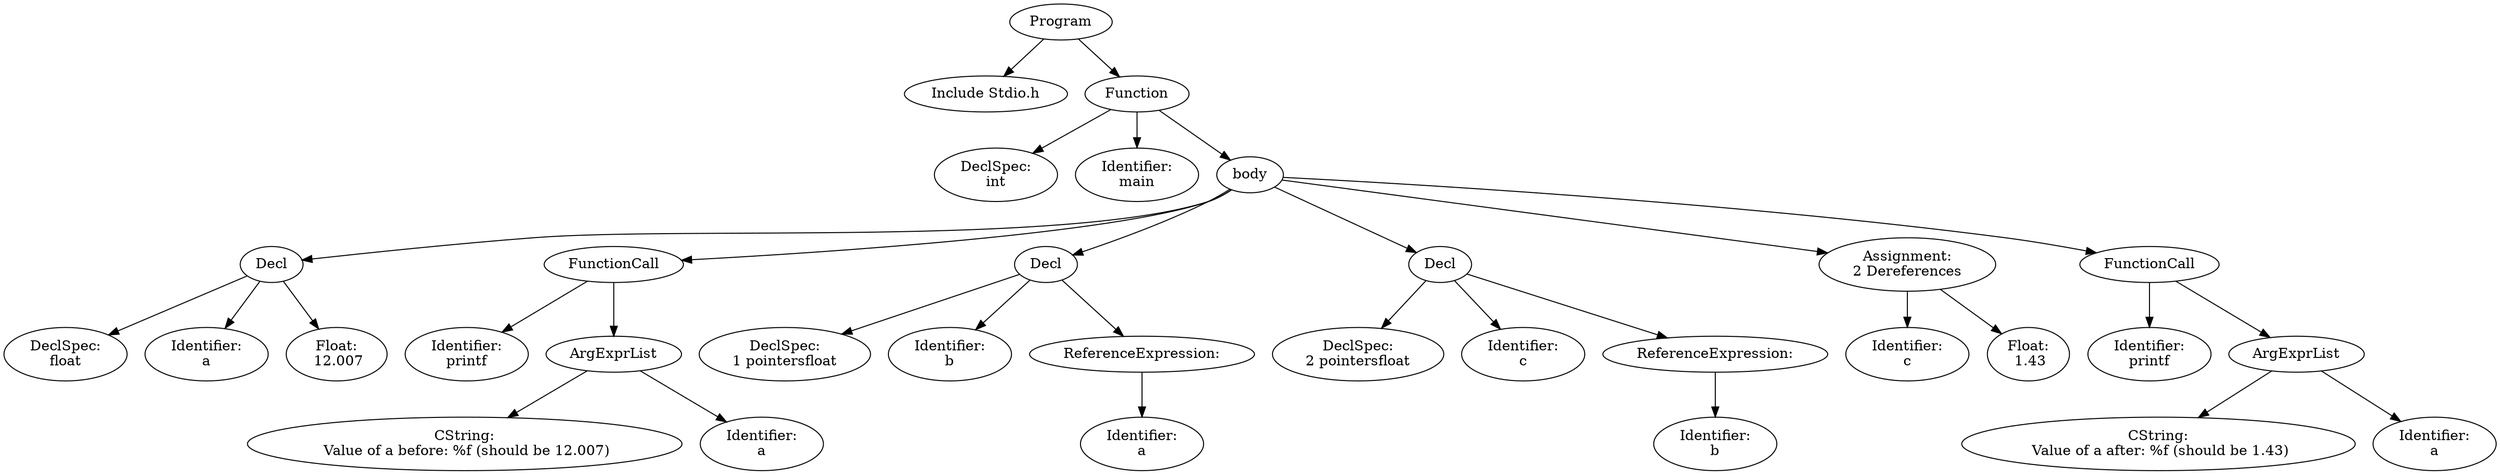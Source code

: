digraph G {
0 [label="Program"];
0 -> 1;
1[label="Include Stdio.h"];
0 -> 2;
2 [label="Function"];
 2->3;
3 [label = "DeclSpec:
int"];
2->4;
4[label="Identifier:
main"];
2->5;
5[ label = "body"];
5->6;
6 [label="Decl" ];
6->7;
7 [label = "DeclSpec:
float"];
6->8;
8[label="Identifier:
a"];
6->9;
9[label="Float:
 12.007"];
5->11;
11 [ label = "FunctionCall"];
11->12;
12[label="Identifier:
printf"];
11->13;
13 [ label = "ArgExprList"];
13->14;
14[label="CString:
 Value of a before: %f (should be 12.007)\n"];
13->15;
15[label="Identifier:
a"];
5->16;
16 [label="Decl" ];
16->17;
17 [label = "DeclSpec:
1 pointersfloat"];
16->18;
18[label="Identifier:
b"];
16->19;
19 [ label = "ReferenceExpression:
"];
19->20;
20[label="Identifier:
a"];
5->21;
21 [label="Decl" ];
21->22;
22 [label = "DeclSpec:
2 pointersfloat"];
21->23;
23[label="Identifier:
c"];
21->24;
24 [ label = "ReferenceExpression:
"];
24->25;
25[label="Identifier:
b"];
5->26;
26 [label = "Assignment:
2 Dereferences"];
26->27;
27[label="Identifier:
c"];
26->28;
28[label="Float:
 1.43"];
5->30;
30 [ label = "FunctionCall"];
30->31;
31[label="Identifier:
printf"];
30->32;
32 [ label = "ArgExprList"];
32->33;
33[label="CString:
 Value of a after: %f (should be 1.43)\n"];
32->34;
34[label="Identifier:
a"];
}